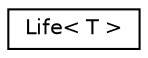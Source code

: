 digraph "Graphical Class Hierarchy"
{
  edge [fontname="Helvetica",fontsize="10",labelfontname="Helvetica",labelfontsize="10"];
  node [fontname="Helvetica",fontsize="10",shape=record];
  rankdir="LR";
  Node1 [label="Life\< T \>",height=0.2,width=0.4,color="black", fillcolor="white", style="filled",URL="$classLife.html"];
}
